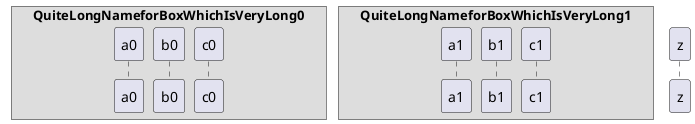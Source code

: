 {
  "sha1": "trfgojbspjux7xmz1yvfg13r9oob2v0",
  "insertion": {
    "when": "2024-06-04T17:28:46.652Z",
    "url": "http://forum.plantuml.net/7675/teoz-box-around-participants",
    "user": "plantuml@gmail.com"
  }
}
@startuml
!pragma teoz true

box "QuiteLongNameforBoxWhichIsVeryLong0"
participant a0
participant b0
participant c0
end box

box "QuiteLongNameforBoxWhichIsVeryLong1"
participant a1
participant b1
participant c1
end box

participant z
@enduml
